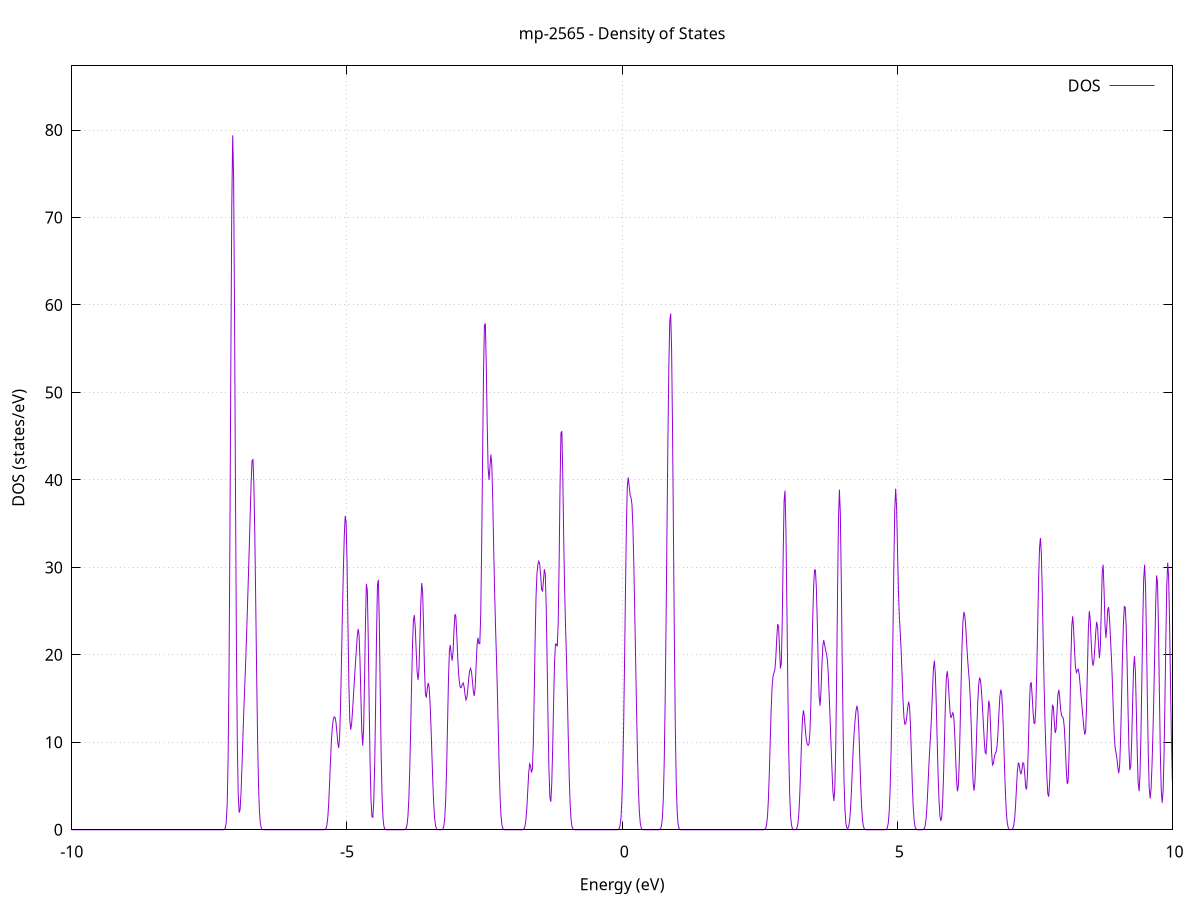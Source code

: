 set title 'mp-2565 - Density of States'
set xlabel 'Energy (eV)'
set ylabel 'DOS (states/eV)'
set grid
set xrange [-10:10]
set yrange [0:87.338]
set xzeroaxis lt -1
set terminal png size 800,600
set output 'mp-2565_dos_gnuplot.png'
plot '-' using 1:2 with lines title 'DOS'
-20.311800 0.000000
-20.295100 0.000000
-20.278300 0.000000
-20.261600 0.000000
-20.244800 0.000000
-20.228100 0.000000
-20.211300 0.000000
-20.194600 0.000000
-20.177800 0.000000
-20.161100 0.000000
-20.144300 0.000000
-20.127500 0.000000
-20.110800 0.000000
-20.094000 0.000000
-20.077300 0.000000
-20.060500 0.000000
-20.043800 0.000000
-20.027000 0.000000
-20.010300 0.000000
-19.993500 0.000000
-19.976800 0.000000
-19.960000 0.000000
-19.943300 0.000000
-19.926500 0.000000
-19.909700 0.000000
-19.893000 0.000000
-19.876200 0.000000
-19.859500 0.000000
-19.842700 0.000000
-19.826000 0.000000
-19.809200 0.000000
-19.792500 0.000000
-19.775700 0.000000
-19.759000 0.000000
-19.742200 0.000000
-19.725500 0.000000
-19.708700 0.000000
-19.691900 0.000000
-19.675200 0.000000
-19.658400 0.000000
-19.641700 0.000000
-19.624900 0.000000
-19.608200 0.000000
-19.591400 0.000000
-19.574700 0.000000
-19.557900 0.000000
-19.541200 0.000000
-19.524400 0.000000
-19.507700 0.000000
-19.490900 0.000000
-19.474100 0.000000
-19.457400 0.000000
-19.440600 0.000000
-19.423900 0.000000
-19.407100 0.000000
-19.390400 0.000000
-19.373600 0.000000
-19.356900 0.000000
-19.340100 0.000000
-19.323400 0.000000
-19.306600 0.000000
-19.289900 0.000000
-19.273100 0.000000
-19.256300 0.000000
-19.239600 0.000000
-19.222800 0.000000
-19.206100 0.000000
-19.189300 0.000000
-19.172600 0.000000
-19.155800 0.000000
-19.139100 0.000000
-19.122300 0.000000
-19.105600 0.000000
-19.088800 0.000000
-19.072000 0.000000
-19.055300 0.000000
-19.038500 0.000000
-19.021800 0.000000
-19.005000 0.000000
-18.988300 0.000000
-18.971500 0.000000
-18.954800 0.000100
-18.938000 0.000800
-18.921300 0.005900
-18.904500 0.037800
-18.887800 0.197100
-18.871000 0.838800
-18.854200 2.921900
-18.837500 8.346300
-18.820700 19.580700
-18.804000 37.775500
-18.787200 59.974400
-18.770500 78.376700
-18.753700 84.276900
-18.737000 74.494000
-18.720200 54.051300
-18.703500 32.135600
-18.686700 15.624000
-18.670000 6.198800
-18.653200 2.002800
-18.636400 0.525900
-18.619700 0.112000
-18.602900 0.019300
-18.586200 0.002700
-18.569400 0.000300
-18.552700 0.000000
-18.535900 0.000000
-18.519200 0.000000
-18.502400 0.000000
-18.485700 0.000000
-18.468900 0.000000
-18.452200 0.000000
-18.435400 0.000000
-18.418600 0.000000
-18.401900 0.000000
-18.385100 0.000000
-18.368400 0.000000
-18.351600 0.000000
-18.334900 0.000000
-18.318100 0.000000
-18.301400 0.000000
-18.284600 0.000000
-18.267900 0.000000
-18.251100 0.000000
-18.234400 0.000000
-18.217600 0.000000
-18.200800 0.000000
-18.184100 0.000000
-18.167300 0.000000
-18.150600 0.000000
-18.133800 0.000000
-18.117100 0.000000
-18.100300 0.000000
-18.083600 0.000000
-18.066800 0.000000
-18.050100 0.000000
-18.033300 0.000000
-18.016600 0.000000
-17.999800 0.000000
-17.983000 0.000000
-17.966300 0.000000
-17.949500 0.000000
-17.932800 0.000000
-17.916000 0.000000
-17.899300 0.000000
-17.882500 0.000000
-17.865800 0.000000
-17.849000 0.000000
-17.832300 0.000000
-17.815500 0.000000
-17.798700 0.000000
-17.782000 0.000000
-17.765200 0.000000
-17.748500 0.000000
-17.731700 0.000000
-17.715000 0.000000
-17.698200 0.000000
-17.681500 0.000000
-17.664700 0.000000
-17.648000 0.000000
-17.631200 0.000000
-17.614500 0.000000
-17.597700 0.000000
-17.580900 0.000000
-17.564200 0.000000
-17.547400 0.000000
-17.530700 0.000000
-17.513900 0.000000
-17.497200 0.000000
-17.480400 0.000000
-17.463700 0.000000
-17.446900 0.000000
-17.430200 0.000000
-17.413400 0.000000
-17.396700 0.000000
-17.379900 0.000000
-17.363100 0.000000
-17.346400 0.000000
-17.329600 0.000000
-17.312900 0.000000
-17.296100 0.000000
-17.279400 0.000000
-17.262600 0.000000
-17.245900 0.000000
-17.229100 0.000000
-17.212400 0.000000
-17.195600 0.000000
-17.178900 0.000000
-17.162100 0.000000
-17.145300 0.000000
-17.128600 0.000000
-17.111800 0.000000
-17.095100 0.000000
-17.078300 0.000000
-17.061600 0.000000
-17.044800 0.000000
-17.028100 0.000000
-17.011300 0.000000
-16.994600 0.000000
-16.977800 0.000000
-16.961100 0.000000
-16.944300 0.000000
-16.927500 0.000000
-16.910800 0.000300
-16.894000 0.002700
-16.877300 0.018100
-16.860500 0.097300
-16.843800 0.431000
-16.827000 1.576600
-16.810300 4.781900
-16.793500 12.066700
-16.776800 25.393100
-16.760000 44.612100
-16.743300 65.411000
-16.726500 79.909400
-16.709700 81.123500
-16.693000 68.215500
-16.676200 47.346200
-16.659500 27.030400
-16.642700 12.652700
-16.626000 4.841900
-16.609200 1.511000
-16.592500 0.383700
-16.575700 0.079100
-16.559000 0.013200
-16.542200 0.001800
-16.525500 0.000200
-16.508700 0.000000
-16.491900 0.000000
-16.475200 0.000000
-16.458400 0.000000
-16.441700 0.000000
-16.424900 0.000000
-16.408200 0.000000
-16.391400 0.000000
-16.374700 0.000000
-16.357900 0.000000
-16.341200 0.000000
-16.324400 0.000000
-16.307600 0.000000
-16.290900 0.000000
-16.274100 0.000000
-16.257400 0.000000
-16.240600 0.000000
-16.223900 0.000000
-16.207100 0.000000
-16.190400 0.000000
-16.173600 0.000000
-16.156900 0.000000
-16.140100 0.000000
-16.123400 0.000000
-16.106600 0.000000
-16.089800 0.000000
-16.073100 0.000000
-16.056300 0.000000
-16.039600 0.000000
-16.022800 0.000000
-16.006100 0.000000
-15.989300 0.000000
-15.972600 0.000000
-15.955800 0.000000
-15.939100 0.000000
-15.922300 0.000000
-15.905600 0.000000
-15.888800 0.000000
-15.872000 0.000000
-15.855300 0.000000
-15.838500 0.000000
-15.821800 0.000000
-15.805000 0.000000
-15.788300 0.000000
-15.771500 0.000000
-15.754800 0.000000
-15.738000 0.000000
-15.721300 0.000000
-15.704500 0.000000
-15.687800 0.000000
-15.671000 0.000000
-15.654200 0.000000
-15.637500 0.000000
-15.620700 0.000000
-15.604000 0.000000
-15.587200 0.000000
-15.570500 0.000000
-15.553700 0.000000
-15.537000 0.000000
-15.520200 0.000000
-15.503500 0.000000
-15.486700 0.000000
-15.470000 0.000000
-15.453200 0.000000
-15.436400 0.000000
-15.419700 0.000000
-15.402900 0.000000
-15.386200 0.000000
-15.369400 0.000000
-15.352700 0.000000
-15.335900 0.000000
-15.319200 0.000000
-15.302400 0.000000
-15.285700 0.000000
-15.268900 0.000000
-15.252200 0.000000
-15.235400 0.000000
-15.218600 0.000000
-15.201900 0.000000
-15.185100 0.000000
-15.168400 0.000000
-15.151600 0.000000
-15.134900 0.000000
-15.118100 0.000000
-15.101400 0.000000
-15.084600 0.000000
-15.067900 0.000000
-15.051100 0.000000
-15.034300 0.000000
-15.017600 0.000000
-15.000800 0.000200
-14.984100 0.001900
-14.967300 0.013200
-14.950600 0.074000
-14.933800 0.339700
-14.917100 1.280900
-14.900300 3.985200
-14.883600 10.271300
-14.866800 22.019500
-14.850100 39.420700
-14.833300 59.149100
-14.816500 74.599600
-14.799800 79.221600
-14.783000 70.855100
-14.766300 53.296500
-14.749500 33.615900
-14.732800 17.706300
-14.716000 7.751700
-14.699300 2.807000
-14.682500 0.836800
-14.665800 0.204500
-14.649000 0.040800
-14.632300 0.006600
-14.615500 0.000900
-14.598700 0.000100
-14.582000 0.000000
-14.565200 0.000000
-14.548500 0.000000
-14.531700 0.000000
-14.515000 0.000000
-14.498200 0.000000
-14.481500 0.000000
-14.464700 0.000000
-14.448000 0.000000
-14.431200 0.000000
-14.414500 0.000000
-14.397700 0.000000
-14.380900 0.000000
-14.364200 0.000000
-14.347400 0.000000
-14.330700 0.000000
-14.313900 0.000000
-14.297200 0.000000
-14.280400 0.000000
-14.263700 0.000000
-14.246900 0.000000
-14.230200 0.000000
-14.213400 0.000000
-14.196700 0.000000
-14.179900 0.000000
-14.163100 0.000000
-14.146400 0.000000
-14.129600 0.000000
-14.112900 0.000000
-14.096100 0.000000
-14.079400 0.000000
-14.062600 0.000000
-14.045900 0.000000
-14.029100 0.000000
-14.012400 0.000000
-13.995600 0.000000
-13.978900 0.000000
-13.962100 0.000000
-13.945300 0.000000
-13.928600 0.000000
-13.911800 0.000000
-13.895100 0.000000
-13.878300 0.000000
-13.861600 0.000000
-13.844800 0.000000
-13.828100 0.000000
-13.811300 0.000000
-13.794600 0.000000
-13.777800 0.000000
-13.761000 0.000000
-13.744300 0.000000
-13.727500 0.000000
-13.710800 0.000000
-13.694000 0.000000
-13.677300 0.000000
-13.660500 0.000000
-13.643800 0.000000
-13.627000 0.000000
-13.610300 0.000000
-13.593500 0.000000
-13.576800 0.000000
-13.560000 0.000000
-13.543200 0.000000
-13.526500 0.000000
-13.509700 0.000000
-13.493000 0.000000
-13.476200 0.000000
-13.459500 0.000000
-13.442700 0.000000
-13.426000 0.000000
-13.409200 0.000000
-13.392500 0.000000
-13.375700 0.000000
-13.359000 0.000000
-13.342200 0.000000
-13.325400 0.000000
-13.308700 0.000000
-13.291900 0.000000
-13.275200 0.000000
-13.258400 0.000000
-13.241700 0.000000
-13.224900 0.000000
-13.208200 0.000000
-13.191400 0.000000
-13.174700 0.000000
-13.157900 0.000000
-13.141200 0.000000
-13.124400 0.000000
-13.107600 0.000000
-13.090900 0.000000
-13.074100 0.000000
-13.057400 0.000000
-13.040600 0.000000
-13.023900 0.000000
-13.007100 0.000000
-12.990400 0.000000
-12.973600 0.000000
-12.956900 0.000000
-12.940100 0.000000
-12.923400 0.000000
-12.906600 0.000000
-12.889800 0.000000
-12.873100 0.000000
-12.856300 0.000000
-12.839600 0.000000
-12.822800 0.000000
-12.806100 0.000000
-12.789300 0.000000
-12.772600 0.000000
-12.755800 0.000000
-12.739100 0.000000
-12.722300 0.000000
-12.705600 0.000000
-12.688800 0.000000
-12.672000 0.000000
-12.655300 0.000000
-12.638500 0.000000
-12.621800 0.000000
-12.605000 0.000000
-12.588300 0.000000
-12.571500 0.000000
-12.554800 0.000000
-12.538000 0.000000
-12.521300 0.000000
-12.504500 0.000000
-12.487700 0.000000
-12.471000 0.000000
-12.454200 0.000000
-12.437500 0.000000
-12.420700 0.000000
-12.404000 0.000000
-12.387200 0.000000
-12.370500 0.000000
-12.353700 0.000000
-12.337000 0.000000
-12.320200 0.000000
-12.303500 0.000000
-12.286700 0.000000
-12.269900 0.000000
-12.253200 0.000000
-12.236400 0.000000
-12.219700 0.000000
-12.202900 0.000000
-12.186200 0.000000
-12.169400 0.000000
-12.152700 0.000000
-12.135900 0.000000
-12.119200 0.000000
-12.102400 0.000000
-12.085700 0.000000
-12.068900 0.000000
-12.052100 0.000000
-12.035400 0.000000
-12.018600 0.000000
-12.001900 0.000000
-11.985100 0.000000
-11.968400 0.000000
-11.951600 0.000000
-11.934900 0.000000
-11.918100 0.000300
-11.901400 0.002600
-11.884600 0.017200
-11.867900 0.093900
-11.851100 0.417400
-11.834300 1.518100
-11.817600 4.538200
-11.800800 11.204000
-11.784100 22.974300
-11.767300 39.409600
-11.750600 57.093500
-11.733800 70.850300
-11.717100 77.116100
-11.700300 76.719800
-11.683600 74.331800
-11.666800 74.830900
-11.650100 79.489100
-11.633300 84.730100
-11.616500 84.396400
-11.599800 74.334200
-11.583000 55.923500
-11.566300 35.199700
-11.549500 18.305300
-11.532800 7.804600
-11.516000 2.714900
-11.499300 0.768100
-11.482500 0.176400
-11.465800 0.032800
-11.449000 0.005000
-11.432300 0.000600
-11.415500 0.000100
-11.398700 0.000000
-11.382000 0.000000
-11.365200 0.000000
-11.348500 0.000000
-11.331700 0.000000
-11.315000 0.000000
-11.298200 0.000000
-11.281500 0.000000
-11.264700 0.000000
-11.248000 0.000000
-11.231200 0.000000
-11.214400 0.000000
-11.197700 0.000000
-11.180900 0.000000
-11.164200 0.000000
-11.147400 0.000000
-11.130700 0.000000
-11.113900 0.000000
-11.097200 0.000000
-11.080400 0.000000
-11.063700 0.000000
-11.046900 0.000000
-11.030200 0.000000
-11.013400 0.000000
-10.996600 0.000000
-10.979900 0.000000
-10.963100 0.000000
-10.946400 0.000000
-10.929600 0.000000
-10.912900 0.000000
-10.896100 0.000000
-10.879400 0.000000
-10.862600 0.000000
-10.845900 0.000000
-10.829100 0.000000
-10.812400 0.000000
-10.795600 0.000000
-10.778800 0.000000
-10.762100 0.000000
-10.745300 0.000000
-10.728600 0.000000
-10.711800 0.000000
-10.695100 0.000000
-10.678300 0.000000
-10.661600 0.000000
-10.644800 0.000000
-10.628100 0.000000
-10.611300 0.000000
-10.594600 0.000000
-10.577800 0.000000
-10.561000 0.000000
-10.544300 0.000000
-10.527500 0.000000
-10.510800 0.000000
-10.494000 0.000000
-10.477300 0.000000
-10.460500 0.000000
-10.443800 0.000000
-10.427000 0.000000
-10.410300 0.000000
-10.393500 0.000000
-10.376800 0.000000
-10.360000 0.000000
-10.343200 0.000000
-10.326500 0.000000
-10.309700 0.000000
-10.293000 0.000000
-10.276200 0.000000
-10.259500 0.000000
-10.242700 0.000000
-10.226000 0.000000
-10.209200 0.000000
-10.192500 0.000000
-10.175700 0.000000
-10.159000 0.000000
-10.142200 0.000000
-10.125400 0.000000
-10.108700 0.000000
-10.091900 0.000000
-10.075200 0.000000
-10.058400 0.000000
-10.041700 0.000000
-10.024900 0.000000
-10.008200 0.000000
-9.991400 0.000000
-9.974700 0.000000
-9.957900 0.000000
-9.941100 0.000000
-9.924400 0.000000
-9.907600 0.000000
-9.890900 0.000000
-9.874100 0.000000
-9.857400 0.000000
-9.840600 0.000000
-9.823900 0.000000
-9.807100 0.000000
-9.790400 0.000000
-9.773600 0.000000
-9.756900 0.000000
-9.740100 0.000000
-9.723300 0.000000
-9.706600 0.000000
-9.689800 0.000000
-9.673100 0.000000
-9.656300 0.000000
-9.639600 0.000000
-9.622800 0.000000
-9.606100 0.000000
-9.589300 0.000000
-9.572600 0.000000
-9.555800 0.000000
-9.539100 0.000000
-9.522300 0.000000
-9.505500 0.000000
-9.488800 0.000000
-9.472000 0.000000
-9.455300 0.000000
-9.438500 0.000000
-9.421800 0.000000
-9.405000 0.000000
-9.388300 0.000000
-9.371500 0.000000
-9.354800 0.000000
-9.338000 0.000000
-9.321300 0.000000
-9.304500 0.000000
-9.287700 0.000000
-9.271000 0.000000
-9.254200 0.000000
-9.237500 0.000000
-9.220700 0.000000
-9.204000 0.000000
-9.187200 0.000000
-9.170500 0.000000
-9.153700 0.000000
-9.137000 0.000000
-9.120200 0.000000
-9.103500 0.000000
-9.086700 0.000000
-9.069900 0.000000
-9.053200 0.000000
-9.036400 0.000000
-9.019700 0.000000
-9.002900 0.000000
-8.986200 0.000000
-8.969400 0.000000
-8.952700 0.000000
-8.935900 0.000000
-8.919200 0.000000
-8.902400 0.000000
-8.885700 0.000000
-8.868900 0.000000
-8.852100 0.000000
-8.835400 0.000000
-8.818600 0.000000
-8.801900 0.000000
-8.785100 0.000000
-8.768400 0.000000
-8.751600 0.000000
-8.734900 0.000000
-8.718100 0.000000
-8.701400 0.000000
-8.684600 0.000000
-8.667800 0.000000
-8.651100 0.000000
-8.634300 0.000000
-8.617600 0.000000
-8.600800 0.000000
-8.584100 0.000000
-8.567300 0.000000
-8.550600 0.000000
-8.533800 0.000000
-8.517100 0.000000
-8.500300 0.000000
-8.483600 0.000000
-8.466800 0.000000
-8.450000 0.000000
-8.433300 0.000000
-8.416500 0.000000
-8.399800 0.000000
-8.383000 0.000000
-8.366300 0.000000
-8.349500 0.000000
-8.332800 0.000000
-8.316000 0.000000
-8.299300 0.000000
-8.282500 0.000000
-8.265800 0.000000
-8.249000 0.000000
-8.232200 0.000000
-8.215500 0.000000
-8.198700 0.000000
-8.182000 0.000000
-8.165200 0.000000
-8.148500 0.000000
-8.131700 0.000000
-8.115000 0.000000
-8.098200 0.000000
-8.081500 0.000000
-8.064700 0.000000
-8.048000 0.000000
-8.031200 0.000000
-8.014400 0.000000
-7.997700 0.000000
-7.980900 0.000000
-7.964200 0.000000
-7.947400 0.000000
-7.930700 0.000000
-7.913900 0.000000
-7.897200 0.000000
-7.880400 0.000000
-7.863700 0.000000
-7.846900 0.000000
-7.830200 0.000000
-7.813400 0.000000
-7.796600 0.000000
-7.779900 0.000000
-7.763100 0.000000
-7.746400 0.000000
-7.729600 0.000000
-7.712900 0.000000
-7.696100 0.000000
-7.679400 0.000000
-7.662600 0.000000
-7.645900 0.000000
-7.629100 0.000000
-7.612400 0.000000
-7.595600 0.000000
-7.578800 0.000000
-7.562100 0.000000
-7.545300 0.000000
-7.528600 0.000000
-7.511800 0.000000
-7.495100 0.000000
-7.478300 0.000000
-7.461600 0.000000
-7.444800 0.000000
-7.428100 0.000000
-7.411300 0.000000
-7.394500 0.000000
-7.377800 0.000000
-7.361000 0.000000
-7.344300 0.000000
-7.327500 0.000000
-7.310800 0.000000
-7.294000 0.000000
-7.277300 0.000100
-7.260500 0.000900
-7.243800 0.007000
-7.227000 0.042900
-7.210300 0.213600
-7.193500 0.867700
-7.176700 2.890800
-7.160000 7.932400
-7.143200 18.014300
-7.126500 34.029500
-7.109700 53.731900
-7.093000 71.204200
-7.076200 79.398400
-7.059500 74.553100
-7.042700 58.872700
-7.026000 38.982200
-7.009200 21.562500
-6.992500 9.964100
-6.975700 4.011800
-6.958900 1.958600
-6.942200 2.279800
-6.925400 4.161800
-6.908700 7.077400
-6.891900 10.389400
-6.875200 13.503500
-6.858400 16.273600
-6.841700 19.024400
-6.824900 22.089500
-6.808200 25.440100
-6.791400 28.870100
-6.774700 32.392000
-6.757900 36.132500
-6.741100 39.754600
-6.724400 42.221500
-6.707600 42.318000
-6.690900 39.383800
-6.674100 33.593100
-6.657400 25.839300
-6.640600 17.548100
-6.623900 10.286100
-6.607100 5.101100
-6.590400 2.107800
-6.573600 0.717900
-6.556900 0.200000
-6.540100 0.045400
-6.523300 0.008300
-6.506600 0.001200
-6.489800 0.000100
-6.473100 0.000000
-6.456300 0.000000
-6.439600 0.000000
-6.422800 0.000000
-6.406100 0.000000
-6.389300 0.000000
-6.372600 0.000000
-6.355800 0.000000
-6.339100 0.000000
-6.322300 0.000000
-6.305500 0.000000
-6.288800 0.000000
-6.272000 0.000000
-6.255300 0.000000
-6.238500 0.000000
-6.221800 0.000000
-6.205000 0.000000
-6.188300 0.000000
-6.171500 0.000000
-6.154800 0.000000
-6.138000 0.000000
-6.121200 0.000000
-6.104500 0.000000
-6.087700 0.000000
-6.071000 0.000000
-6.054200 0.000000
-6.037500 0.000000
-6.020700 0.000000
-6.004000 0.000000
-5.987200 0.000000
-5.970500 0.000000
-5.953700 0.000000
-5.937000 0.000000
-5.920200 0.000000
-5.903400 0.000000
-5.886700 0.000000
-5.869900 0.000000
-5.853200 0.000000
-5.836400 0.000000
-5.819700 0.000000
-5.802900 0.000000
-5.786200 0.000000
-5.769400 0.000000
-5.752700 0.000000
-5.735900 0.000000
-5.719200 0.000000
-5.702400 0.000000
-5.685600 0.000000
-5.668900 0.000000
-5.652100 0.000000
-5.635400 0.000000
-5.618600 0.000000
-5.601900 0.000000
-5.585100 0.000000
-5.568400 0.000000
-5.551600 0.000000
-5.534900 0.000000
-5.518100 0.000000
-5.501400 0.000000
-5.484600 0.000000
-5.467800 0.000000
-5.451100 0.000100
-5.434300 0.000900
-5.417600 0.005800
-5.400800 0.030900
-5.384100 0.131700
-5.367300 0.450700
-5.350600 1.243800
-5.333800 2.782000
-5.317100 5.091100
-5.300300 7.752200
-5.283600 10.096700
-5.266800 11.691800
-5.250000 12.558500
-5.233300 12.912900
-5.216500 12.846800
-5.199800 12.279200
-5.183000 11.166100
-5.166300 9.870400
-5.149500 9.353400
-5.132800 10.719400
-5.116000 14.336600
-5.099300 19.460900
-5.082500 24.841400
-5.065800 29.647500
-5.049000 33.560100
-5.032200 35.884400
-5.015500 35.174600
-4.998700 30.561400
-4.982000 23.362900
-4.965200 16.573100
-4.948500 12.527300
-4.931700 11.447100
-4.915000 12.170500
-4.898200 13.632800
-4.881500 15.368200
-4.864700 17.147500
-4.847900 18.814800
-4.831200 20.425800
-4.814400 21.995300
-4.797700 22.967100
-4.780900 22.335200
-4.764200 19.559900
-4.747400 15.304800
-4.730700 11.307900
-4.713900 9.623200
-4.697200 11.655100
-4.680400 17.181800
-4.663700 23.864200
-4.646900 28.117300
-4.630100 27.350900
-4.613400 21.826200
-4.596600 14.262200
-4.579900 7.630600
-4.563100 3.391000
-4.546400 1.484600
-4.529600 1.433300
-4.512900 3.260000
-4.496100 7.518200
-4.479400 14.353200
-4.462600 22.260200
-4.445900 28.007300
-4.429100 28.584000
-4.412300 23.658200
-4.395600 15.873000
-4.378800 8.627500
-4.362100 3.796000
-4.345300 1.350800
-4.328600 0.388400
-4.311800 0.090200
-4.295100 0.016900
-4.278300 0.002500
-4.261600 0.000300
-4.244800 0.000000
-4.228100 0.000000
-4.211300 0.000000
-4.194500 0.000000
-4.177800 0.000000
-4.161000 0.000000
-4.144300 0.000000
-4.127500 0.000000
-4.110800 0.000000
-4.094000 0.000000
-4.077300 0.000000
-4.060500 0.000000
-4.043800 0.000000
-4.027000 0.000000
-4.010300 0.000000
-3.993500 0.000100
-3.976700 0.000900
-3.960000 0.006300
-3.943200 0.033500
-3.926500 0.145200
-3.909700 0.510500
-3.893000 1.466200
-3.876200 3.471000
-3.859500 6.856800
-3.842700 11.484600
-3.826000 16.610600
-3.809200 21.121000
-3.792500 23.959800
-3.775700 24.541900
-3.758900 23.053100
-3.742200 20.448300
-3.725400 18.058600
-3.708700 17.114900
-3.691900 18.406800
-3.675200 21.818600
-3.658400 25.879100
-3.641700 28.211600
-3.624900 27.129300
-3.608200 23.075500
-3.591400 18.396700
-3.574600 15.507400
-3.557900 15.118700
-3.541100 16.099000
-3.524400 16.802300
-3.507600 16.318500
-3.490900 14.603800
-3.474100 11.954900
-3.457400 8.758200
-3.440600 5.567700
-3.423900 2.985600
-3.407100 1.323200
-3.390400 0.478500
-3.373600 0.140100
-3.356800 0.033100
-3.340100 0.006300
-3.323300 0.001000
-3.306600 0.000700
-3.289800 0.004000
-3.273100 0.023700
-3.256300 0.112300
-3.239600 0.431300
-3.222800 1.344100
-3.206100 3.410400
-3.189300 7.077400
-3.172600 12.084500
-3.155800 17.124800
-3.139000 20.431700
-3.122300 21.116800
-3.105500 20.064700
-3.088800 19.338200
-3.072000 20.411300
-3.055300 22.823100
-3.038500 24.656200
-3.021800 24.424700
-3.005000 22.349400
-2.988300 19.785600
-2.971500 17.820900
-2.954800 16.697500
-2.938000 16.239800
-2.921200 16.294500
-2.904500 16.636900
-2.887700 16.790900
-2.871000 16.338600
-2.854200 15.450800
-2.837500 14.850100
-2.820700 15.111900
-2.804000 16.132400
-2.787200 17.333600
-2.770500 18.192100
-2.753700 18.455600
-2.737000 18.040200
-2.720200 17.010200
-2.703400 15.799700
-2.686700 15.307600
-2.669900 16.364100
-2.653200 18.790600
-2.636400 21.158700
-2.619700 21.956900
-2.602900 21.280000
-2.586200 21.283200
-2.569400 24.655400
-2.552700 32.338500
-2.535900 42.582000
-2.519200 52.052800
-2.502400 57.681000
-2.485600 57.888500
-2.468900 53.234100
-2.452100 46.494000
-2.435400 41.360900
-2.418600 39.990300
-2.401900 41.482300
-2.385100 42.893100
-2.368400 41.778100
-2.351600 37.835300
-2.334900 32.505200
-2.318100 27.459400
-2.301300 23.398500
-2.284600 19.855900
-2.267800 15.972200
-2.251100 11.514000
-2.234300 7.132700
-2.217600 3.700700
-2.200800 1.584400
-2.184100 0.554900
-2.167300 0.158100
-2.150600 0.036500
-2.133800 0.006800
-2.117100 0.001000
-2.100300 0.000100
-2.083500 0.000000
-2.066800 0.000000
-2.050000 0.000000
-2.033300 0.000000
-2.016500 0.000000
-1.999800 0.000000
-1.983000 0.000000
-1.966300 0.000000
-1.949500 0.000000
-1.932800 0.000000
-1.916000 0.000000
-1.899300 0.000000
-1.882500 0.000000
-1.865700 0.000000
-1.849000 0.000100
-1.832200 0.000700
-1.815500 0.004900
-1.798700 0.026400
-1.782000 0.114700
-1.765200 0.399000
-1.748500 1.113200
-1.731700 2.491100
-1.715000 4.473400
-1.698200 6.455800
-1.681500 7.535700
-1.664700 7.314200
-1.647900 6.550800
-1.631200 6.914700
-1.614400 9.868600
-1.597700 15.428900
-1.580900 21.828500
-1.564200 26.763600
-1.547400 29.316400
-1.530700 30.321100
-1.513900 30.715900
-1.497200 30.372300
-1.480400 29.033400
-1.463700 27.536600
-1.446900 27.237800
-1.430100 28.438300
-1.413400 29.790300
-1.396600 29.228000
-1.379900 25.533900
-1.363100 19.276300
-1.346400 12.386700
-1.329600 6.844700
-1.312900 3.718200
-1.296100 3.210500
-1.279400 5.175000
-1.262600 9.232200
-1.245900 14.391900
-1.229100 18.935300
-1.212300 21.240400
-1.195600 21.209100
-1.178800 20.950200
-1.162100 23.550100
-1.145300 30.374800
-1.128600 39.196100
-1.111800 45.379100
-1.095100 45.569600
-1.078300 40.364800
-1.061600 33.276600
-1.044800 27.376400
-1.028000 23.212600
-1.011300 19.514400
-0.994500 15.164500
-0.977800 10.304500
-0.961000 5.924400
-0.944300 2.829600
-0.927500 1.110700
-0.910800 0.355900
-0.894000 0.092700
-0.877300 0.019500
-0.860500 0.003300
-0.843800 0.000500
-0.827000 0.000100
-0.810200 0.000000
-0.793500 0.000000
-0.776700 0.000000
-0.760000 0.000000
-0.743200 0.000000
-0.726500 0.000000
-0.709700 0.000000
-0.693000 0.000000
-0.676200 0.000000
-0.659500 0.000000
-0.642700 0.000000
-0.626000 0.000000
-0.609200 0.000000
-0.592400 0.000000
-0.575700 0.000000
-0.558900 0.000000
-0.542200 0.000000
-0.525400 0.000000
-0.508700 0.000000
-0.491900 0.000000
-0.475200 0.000000
-0.458400 0.000000
-0.441700 0.000000
-0.424900 0.000000
-0.408200 0.000000
-0.391400 0.000000
-0.374600 0.000000
-0.357900 0.000000
-0.341100 0.000000
-0.324400 0.000000
-0.307600 0.000000
-0.290900 0.000000
-0.274100 0.000000
-0.257400 0.000000
-0.240600 0.000000
-0.223900 0.000000
-0.207100 0.000000
-0.190400 0.000000
-0.173600 0.000000
-0.156800 0.000000
-0.140100 0.000000
-0.123300 0.000100
-0.106600 0.000700
-0.089800 0.004600
-0.073100 0.025400
-0.056300 0.114000
-0.039600 0.415500
-0.022800 1.245000
-0.006100 3.107700
0.010700 6.579800
0.027400 12.049300
0.044200 19.388800
0.061000 27.627000
0.077700 34.910700
0.094500 39.311600
0.111200 40.286200
0.128000 39.261900
0.144700 38.272900
0.161500 37.956900
0.178200 37.218000
0.195000 34.767400
0.211700 30.469200
0.228500 25.086800
0.245300 19.340800
0.262000 13.671000
0.278800 8.574400
0.295500 4.623500
0.312300 2.093300
0.329000 0.783200
0.345800 0.239800
0.362500 0.059700
0.379300 0.012000
0.396000 0.002000
0.412800 0.000300
0.429500 0.000000
0.446300 0.000000
0.463100 0.000000
0.479800 0.000000
0.496600 0.000000
0.513300 0.000000
0.530100 0.000000
0.546800 0.000000
0.563600 0.000000
0.580300 0.000000
0.597100 0.000000
0.613800 0.000000
0.630600 0.000100
0.647300 0.000600
0.664100 0.004100
0.680900 0.023700
0.697600 0.111100
0.714400 0.426100
0.731100 1.343700
0.747900 3.518800
0.764600 7.750100
0.781400 14.574000
0.798100 23.798000
0.814900 34.348000
0.831600 44.604600
0.848400 52.965700
0.865100 58.135400
0.881900 59.030500
0.898700 54.880100
0.915400 45.908400
0.932200 33.906500
0.948900 21.731200
0.965700 11.906700
0.982400 5.505600
0.999200 2.124900
1.015900 0.678300
1.032700 0.177700
1.049400 0.038000
1.066200 0.006600
1.082900 0.000900
1.099700 0.000100
1.116500 0.000000
1.133200 0.000000
1.150000 0.000000
1.166700 0.000000
1.183500 0.000000
1.200200 0.000000
1.217000 0.000000
1.233700 0.000000
1.250500 0.000000
1.267200 0.000000
1.284000 0.000000
1.300700 0.000000
1.317500 0.000000
1.334300 0.000000
1.351000 0.000000
1.367800 0.000000
1.384500 0.000000
1.401300 0.000000
1.418000 0.000000
1.434800 0.000000
1.451500 0.000000
1.468300 0.000000
1.485000 0.000000
1.501800 0.000000
1.518600 0.000000
1.535300 0.000000
1.552100 0.000000
1.568800 0.000000
1.585600 0.000000
1.602300 0.000000
1.619100 0.000000
1.635800 0.000000
1.652600 0.000000
1.669300 0.000000
1.686100 0.000000
1.702800 0.000000
1.719600 0.000000
1.736400 0.000000
1.753100 0.000000
1.769900 0.000000
1.786600 0.000000
1.803400 0.000000
1.820100 0.000000
1.836900 0.000000
1.853600 0.000000
1.870400 0.000000
1.887100 0.000000
1.903900 0.000000
1.920600 0.000000
1.937400 0.000000
1.954200 0.000000
1.970900 0.000000
1.987700 0.000000
2.004400 0.000000
2.021200 0.000000
2.037900 0.000000
2.054700 0.000000
2.071400 0.000000
2.088200 0.000000
2.104900 0.000000
2.121700 0.000000
2.138400 0.000000
2.155200 0.000000
2.172000 0.000000
2.188700 0.000000
2.205500 0.000000
2.222200 0.000000
2.239000 0.000000
2.255700 0.000000
2.272500 0.000000
2.289200 0.000000
2.306000 0.000000
2.322700 0.000000
2.339500 0.000000
2.356200 0.000000
2.373000 0.000000
2.389800 0.000000
2.406500 0.000000
2.423300 0.000000
2.440000 0.000000
2.456800 0.000000
2.473500 0.000000
2.490300 0.000000
2.507000 0.000000
2.523800 0.000000
2.540500 0.000100
2.557300 0.001200
2.574000 0.007600
2.590800 0.039600
2.607600 0.165800
2.624300 0.562500
2.641100 1.551800
2.657800 3.507000
2.674600 6.558600
2.691300 10.297400
2.708100 13.843200
2.724800 16.355800
2.741600 17.566700
2.758300 17.923400
2.775100 18.336400
2.791900 19.627900
2.808600 21.768700
2.825400 23.508100
2.842100 23.255300
2.858900 20.860500
2.875600 18.443600
2.892400 19.021600
2.909100 23.948900
2.925900 31.446800
2.942600 37.557500
2.959400 38.778500
2.976100 34.241300
2.992900 25.848900
3.009700 16.676500
3.026400 9.162200
3.043200 4.257900
3.059900 1.659400
3.076700 0.537500
3.093400 0.143500
3.110200 0.031600
3.126900 0.007500
3.143700 0.012300
3.160400 0.056700
3.177200 0.224400
3.193900 0.719900
3.210700 1.877100
3.227500 4.004300
3.244200 7.047700
3.261000 10.342400
3.277700 12.819200
3.294500 13.663600
3.311200 12.923300
3.328000 11.489300
3.344700 10.357700
3.361500 9.842900
3.378200 9.661400
3.395000 9.830200
3.411700 11.126900
3.428500 14.315900
3.445300 19.069800
3.462000 24.008200
3.478800 27.762800
3.495500 29.702400
3.512300 29.686600
3.529000 27.631200
3.545800 23.720400
3.562500 18.988900
3.579300 15.277300
3.596000 14.173800
3.612800 15.814100
3.629500 18.745900
3.646300 21.035400
3.663100 21.679300
3.679800 21.140200
3.696600 20.503600
3.713300 20.124100
3.730100 19.360800
3.746800 17.624400
3.763600 15.118400
3.780300 12.348800
3.797100 9.498300
3.813800 6.654300
3.830600 4.292900
3.847300 3.287500
3.864100 4.671400
3.880900 9.364700
3.897600 17.478000
3.914400 27.348100
3.931100 35.592100
3.947900 38.892500
3.964600 36.102800
3.981400 28.711400
3.998100 19.591300
4.014900 11.398900
4.031600 5.591000
4.048400 2.282900
4.065200 0.770500
4.081900 0.230900
4.098700 0.139800
4.115400 0.344300
4.132200 0.977400
4.148900 2.292000
4.165700 4.381000
4.182400 6.924400
4.199200 9.310700
4.215900 11.142700
4.232700 12.510900
4.249400 13.603200
4.266200 14.173400
4.283000 13.625900
4.299700 11.629900
4.316500 8.560500
4.333200 5.321500
4.350000 2.750700
4.366700 1.168700
4.383500 0.404700
4.400200 0.113600
4.417000 0.025700
4.433700 0.004700
4.450500 0.000700
4.467200 0.000100
4.484000 0.000000
4.500800 0.000000
4.517500 0.000000
4.534300 0.000000
4.551000 0.000000
4.567800 0.000000
4.584500 0.000000
4.601300 0.000000
4.618000 0.000000
4.634800 0.000000
4.651500 0.000000
4.668300 0.000000
4.685000 0.000000
4.701800 0.000000
4.718600 0.000000
4.735300 0.000000
4.752100 0.000300
4.768800 0.002100
4.785600 0.012800
4.802300 0.062200
4.819100 0.244800
4.835800 0.785200
4.852600 2.074600
4.869300 4.594000
4.886100 8.733600
4.902800 14.642500
4.919600 22.081600
4.936400 30.047200
4.953100 36.469100
4.969900 39.000000
4.986600 36.906100
5.003400 32.041300
5.020100 27.344700
5.036900 24.356600
5.053600 22.473800
5.070400 20.355600
5.087100 17.550700
5.103900 14.746200
5.120600 12.832000
5.137400 12.065200
5.154200 12.172200
5.170900 12.876400
5.187700 13.909400
5.204400 14.634400
5.221200 14.157000
5.237900 12.029800
5.254700 8.723200
5.271400 5.302400
5.288200 2.669200
5.304900 1.102900
5.321700 0.371600
5.338500 0.101500
5.355200 0.022400
5.372000 0.004000
5.388700 0.000600
5.405500 0.000100
5.422200 0.000100
5.439000 0.001000
5.455700 0.006200
5.472500 0.032700
5.489200 0.137700
5.506000 0.465500
5.522700 1.264800
5.539500 2.770800
5.556300 4.935100
5.573000 7.288900
5.589800 9.318700
5.606500 11.100600
5.623300 13.263800
5.640000 16.028800
5.656800 18.509900
5.673500 19.336700
5.690300 17.854500
5.707000 14.511900
5.723800 10.348000
5.740500 6.402800
5.757300 3.396900
5.774100 1.608900
5.790800 0.994500
5.807600 1.504900
5.824300 3.277700
5.841100 6.424200
5.857800 10.563700
5.874600 14.643000
5.891300 17.402300
5.908100 18.134400
5.924800 17.058700
5.941600 15.114800
5.958300 13.446100
5.975100 12.796200
5.991900 13.068900
6.008600 13.427300
6.025400 12.915700
6.042100 11.108400
6.058900 8.388000
6.075600 5.769200
6.092400 4.397600
6.109100 5.033300
6.125900 7.781700
6.142600 12.089000
6.159400 16.927500
6.176100 21.140400
6.192900 23.875800
6.209700 24.900000
6.226400 24.511700
6.243200 23.172300
6.259900 21.350700
6.276700 19.578400
6.293400 18.182900
6.310200 16.850300
6.326900 14.825500
6.343700 11.759500
6.360400 8.244800
6.377200 5.473300
6.393900 4.458900
6.410700 5.510400
6.427500 8.164400
6.444200 11.472900
6.461000 14.472000
6.477700 16.532600
6.494500 17.399600
6.511200 17.104800
6.528000 15.933600
6.544700 14.275800
6.561500 12.371300
6.578200 10.388700
6.595000 8.859900
6.611800 8.700300
6.628500 10.376300
6.645300 13.029600
6.662000 14.774400
6.678800 14.200800
6.695500 11.640800
6.712300 8.845100
6.729000 7.411200
6.745800 7.555300
6.762500 8.303800
6.779300 8.727200
6.796000 8.888700
6.812800 9.564200
6.829600 11.196500
6.846300 13.360700
6.863100 15.190200
6.879800 16.021000
6.896600 15.560600
6.913300 13.760900
6.930100 10.845000
6.946800 7.419700
6.963600 4.301800
6.980300 2.074400
6.997100 0.821200
7.013800 0.264500
7.030600 0.069100
7.047400 0.015400
7.064100 0.008500
7.080900 0.032400
7.097600 0.135200
7.114400 0.457800
7.131100 1.243300
7.147900 2.709400
7.164600 4.742500
7.181400 6.689300
7.198100 7.685600
7.214900 7.440800
7.231600 6.642100
7.248400 6.350600
7.265200 6.926900
7.281900 7.661200
7.298700 7.537400
7.315400 6.322600
7.332200 4.891700
7.348900 4.604100
7.365700 6.375000
7.382400 9.992000
7.399200 14.015800
7.415900 16.603800
7.432700 16.868100
7.449400 15.416100
7.466200 13.526900
7.483000 12.204400
7.499700 12.157300
7.516500 14.022400
7.533200 17.974500
7.550000 23.259400
7.566700 28.457100
7.583500 32.165600
7.600200 33.366000
7.617000 31.565800
7.633700 27.168800
7.650500 21.590600
7.667200 16.405600
7.684000 12.252500
7.700800 8.861000
7.717500 6.013500
7.734300 4.098400
7.751000 3.789200
7.767800 5.438600
7.784500 8.639800
7.801300 12.116300
7.818000 14.232500
7.834800 14.104100
7.851500 12.431400
7.868300 11.069600
7.885100 11.493700
7.901800 13.513800
7.918600 15.506000
7.935300 15.999600
7.952100 15.003100
7.968800 13.695200
7.985600 13.029900
8.002300 12.930800
8.019100 12.656500
8.035800 11.541500
8.052600 9.458200
8.069300 6.983200
8.086100 5.255300
8.102900 5.499600
8.119600 8.397800
8.136400 13.530500
8.153100 19.229600
8.169900 23.302200
8.186600 24.411300
8.203400 22.930900
8.220100 20.462900
8.236900 18.596600
8.253600 17.987800
8.270400 18.220600
8.287100 18.368500
8.303900 17.821500
8.320700 16.666200
8.337400 15.348600
8.354200 14.146100
8.370900 13.003600
8.387700 11.803900
8.404400 10.879500
8.421200 11.248100
8.437900 13.909100
8.454700 18.512400
8.471400 22.976200
8.488200 24.996800
8.504900 24.046400
8.521700 21.599700
8.538500 19.531400
8.555200 18.754200
8.572000 19.271100
8.588700 20.760600
8.605500 22.621200
8.622200 23.770500
8.639000 23.180800
8.655700 21.123800
8.672500 19.631500
8.689200 20.966900
8.706000 25.169400
8.722700 29.391400
8.739500 30.305800
8.756300 27.393700
8.773000 23.503900
8.789800 21.935800
8.806500 23.242100
8.823300 25.170700
8.840000 25.453500
8.856800 23.954000
8.873500 21.870100
8.890300 19.705900
8.907000 17.005800
8.923800 13.757800
8.940500 10.942300
8.957300 9.396900
8.974100 8.785400
8.990800 8.122400
9.007600 7.083500
9.024300 6.480000
9.041100 7.491100
9.057800 10.591700
9.074600 15.154200
9.091300 19.882800
9.108100 23.567200
9.124800 25.514700
9.141600 25.441900
9.158400 23.227900
9.175100 19.066300
9.191900 13.877800
9.208600 9.269800
9.225400 6.816300
9.242100 7.276400
9.258900 10.311200
9.275600 14.641700
9.292400 18.419600
9.309100 19.846900
9.325900 18.058300
9.342600 13.753400
9.359400 8.853100
9.376200 5.345300
9.392900 4.399700
9.409700 6.324400
9.426400 10.844300
9.443200 17.129500
9.459900 23.710300
9.476700 28.679900
9.493400 30.305100
9.510200 27.826100
9.526900 21.991100
9.543700 14.820200
9.560400 8.581600
9.577200 4.727500
9.594000 3.578400
9.610700 4.690700
9.627500 7.340000
9.644200 10.932300
9.661000 15.316100
9.677700 20.521900
9.694500 25.786900
9.711200 29.074000
9.728000 28.284400
9.744700 23.187500
9.761500 15.842700
9.778200 9.052200
9.795000 4.635600
9.811800 3.090500
9.828500 4.332600
9.845300 8.249200
9.862000 14.443300
9.878800 21.652600
9.895500 27.734200
9.912300 30.539000
9.929000 29.075400
9.945800 24.021600
9.962500 17.232300
9.979300 10.732600
9.996000 5.942100
10.012800 3.510300
10.029600 3.645900
10.046300 6.449500
10.063100 11.742600
10.079800 18.472900
10.096600 24.508400
10.113300 27.548500
10.130100 26.706800
10.146800 23.283600
10.163600 19.809400
10.180300 18.184000
10.197100 18.534900
10.213800 19.451900
10.230600 19.102700
10.247400 16.518300
10.264100 12.337100
10.280900 8.433800
10.297600 6.746500
10.314400 8.314900
10.331100 12.968800
10.347900 19.328800
10.364600 25.041500
10.381400 27.726600
10.398100 26.607700
10.414900 23.452300
10.431700 21.303800
10.448400 21.687800
10.465200 23.114800
10.481900 22.642300
10.498700 18.844800
10.515400 13.022900
10.532200 7.775100
10.548900 4.960900
10.565700 4.971600
10.582400 7.201300
10.599200 10.760500
10.615900 14.953500
10.632700 19.306600
10.649500 23.138200
10.666200 25.334400
10.683000 24.946800
10.699700 21.996200
10.716500 17.437100
10.733200 12.452400
10.750000 7.997200
10.766700 4.780700
10.783500 3.261600
10.800200 3.510200
10.817000 5.082900
10.833700 7.116900
10.850500 8.897400
10.867300 10.689700
10.884000 13.833700
10.900800 19.399000
10.917500 26.429900
10.934300 31.884300
10.951000 32.837000
10.967800 28.824700
10.984500 21.998400
11.001300 15.395200
11.018000 11.336100
11.034800 10.872800
11.051500 13.846800
11.068300 19.145000
11.085100 25.033100
11.101800 29.450200
11.118600 30.476700
11.135300 27.321600
11.152100 21.292200
11.168800 15.531100
11.185600 13.305500
11.202300 16.007400
11.219100 22.102300
11.235800 27.755900
11.252600 29.234500
11.269300 25.622900
11.286100 19.337000
11.302900 13.782800
11.319600 10.586900
11.336400 9.041700
11.353100 7.715900
11.369900 6.151200
11.386600 5.126000
11.403400 5.721300
11.420100 8.247800
11.436900 11.772300
11.453600 14.569600
11.470400 15.344900
11.487100 14.224500
11.503900 12.400700
11.520700 10.777800
11.537400 9.246100
11.554200 7.312400
11.570900 5.024100
11.587700 3.029900
11.604400 2.007200
11.621200 2.270500
11.637900 3.696300
11.654700 5.672100
11.671400 7.177800
11.688200 7.317500
11.705000 5.988300
11.721700 3.931500
11.738500 2.070600
11.755200 0.874700
11.772000 0.296400
11.788700 0.080500
11.805500 0.017500
11.822200 0.003100
11.839000 0.000400
11.855700 0.000000
11.872500 0.000000
11.889200 0.000000
11.906000 0.000000
11.922800 0.000000
11.939500 0.000000
11.956300 0.000000
11.973000 0.000000
11.989800 0.000000
12.006500 0.000000
12.023300 0.000000
12.040000 0.000000
12.056800 0.000000
12.073500 0.000000
12.090300 0.000000
12.107000 0.000000
12.123800 0.000000
12.140600 0.000000
12.157300 0.000000
12.174100 0.000000
12.190800 0.000000
12.207600 0.000000
12.224300 0.000000
12.241100 0.000000
12.257800 0.000000
12.274600 0.000000
12.291300 0.000000
12.308100 0.000000
12.324800 0.000000
12.341600 0.000000
12.358400 0.000000
12.375100 0.000000
12.391900 0.000000
12.408600 0.000000
12.425400 0.000000
12.442100 0.000000
12.458900 0.000000
12.475600 0.000000
12.492400 0.000000
12.509100 0.000000
12.525900 0.000000
12.542600 0.000000
12.559400 0.000000
12.576200 0.000000
12.592900 0.000000
12.609700 0.000000
12.626400 0.000000
12.643200 0.000000
12.659900 0.000000
12.676700 0.000000
12.693400 0.000000
12.710200 0.000000
12.726900 0.000000
12.743700 0.000000
12.760400 0.000000
12.777200 0.000000
12.794000 0.000000
12.810700 0.000000
12.827500 0.000000
12.844200 0.000000
12.861000 0.000000
12.877700 0.000000
12.894500 0.000000
12.911200 0.000000
12.928000 0.000000
12.944700 0.000000
12.961500 0.000000
12.978300 0.000000
12.995000 0.000000
13.011800 0.000000
13.028500 0.000000
13.045300 0.000000
13.062000 0.000000
13.078800 0.000000
13.095500 0.000000
13.112300 0.000000
13.129000 0.000000
13.145800 0.000000
13.162500 0.000000
13.179300 0.000000
13.196100 0.000000
e
